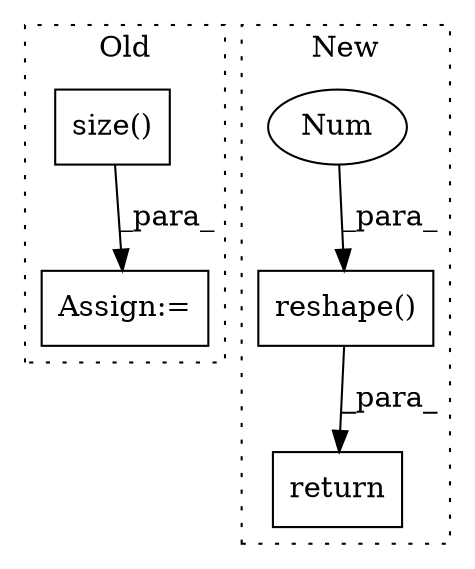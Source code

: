 digraph G {
subgraph cluster0 {
1 [label="size()" a="75" s="9479" l="13" shape="box"];
5 [label="Assign:=" a="68" s="9606" l="3" shape="box"];
label = "Old";
style="dotted";
}
subgraph cluster1 {
2 [label="reshape()" a="75" s="9542,9596" l="35,1" shape="box"];
3 [label="return" a="93" s="9535" l="7" shape="box"];
4 [label="Num" a="76" s="9581" l="2" shape="ellipse"];
label = "New";
style="dotted";
}
1 -> 5 [label="_para_"];
2 -> 3 [label="_para_"];
4 -> 2 [label="_para_"];
}
